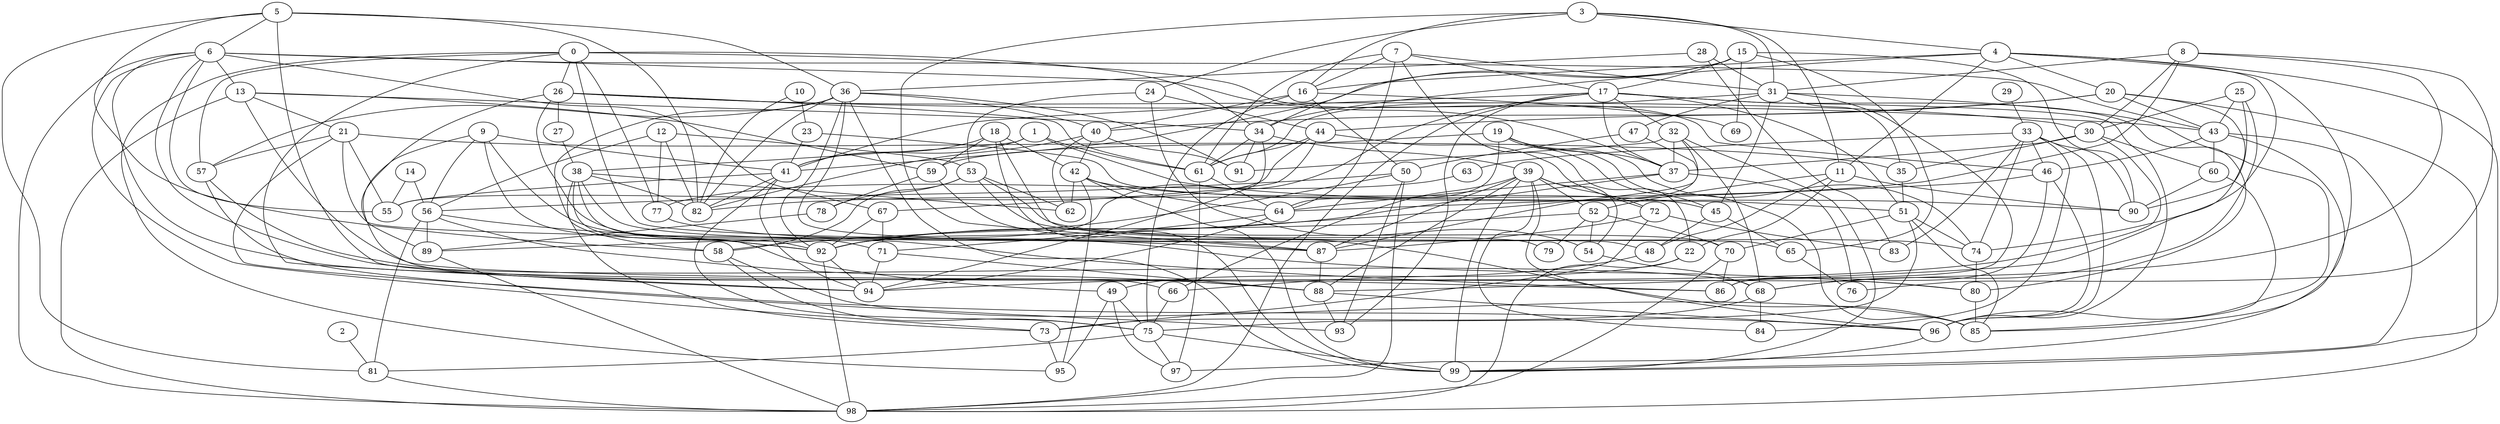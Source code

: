 strict graph "gnp_random_graph(100,0.06)" {
0;
1;
2;
3;
4;
5;
6;
7;
8;
9;
10;
11;
12;
13;
14;
15;
16;
17;
18;
19;
20;
21;
22;
23;
24;
25;
26;
27;
28;
29;
30;
31;
32;
33;
34;
35;
36;
37;
38;
39;
40;
41;
42;
43;
44;
45;
46;
47;
48;
49;
50;
51;
52;
53;
54;
55;
56;
57;
58;
59;
60;
61;
62;
63;
64;
65;
66;
67;
68;
69;
70;
71;
72;
73;
74;
75;
76;
77;
78;
79;
80;
81;
82;
83;
84;
85;
86;
87;
88;
89;
90;
91;
92;
93;
94;
95;
96;
97;
98;
99;
0 -- 34  [is_available=True, prob="0.300419163423"];
0 -- 77  [is_available=True, prob="1.0"];
0 -- 46  [is_available=True, prob="0.491930302341"];
0 -- 87  [is_available=True, prob="0.932784147365"];
0 -- 57  [is_available=True, prob="0.780399444537"];
0 -- 26  [is_available=True, prob="0.0435175105767"];
0 -- 94  [is_available=True, prob="1.0"];
0 -- 95  [is_available=True, prob="0.144201915289"];
1 -- 41  [is_available=True, prob="0.0539811568972"];
1 -- 90  [is_available=True, prob="0.447926101664"];
1 -- 61  [is_available=True, prob="0.77635026308"];
1 -- 38  [is_available=True, prob="0.593437796501"];
2 -- 81  [is_available=True, prob="1.0"];
3 -- 4  [is_available=True, prob="0.776824629069"];
3 -- 11  [is_available=True, prob="0.0459439094756"];
3 -- 16  [is_available=True, prob="0.199593453107"];
3 -- 87  [is_available=True, prob="0.970098106241"];
3 -- 24  [is_available=True, prob="1.0"];
3 -- 31  [is_available=True, prob="0.191697457527"];
4 -- 34  [is_available=True, prob="0.429767069798"];
4 -- 74  [is_available=True, prob="0.933391262649"];
4 -- 11  [is_available=True, prob="0.0577970512819"];
4 -- 16  [is_available=True, prob="0.702764859"];
4 -- 99  [is_available=True, prob="0.642479709393"];
4 -- 20  [is_available=True, prob="0.760151673147"];
4 -- 85  [is_available=True, prob="1.0"];
5 -- 36  [is_available=True, prob="0.28893972118"];
5 -- 6  [is_available=True, prob="0.37832710817"];
5 -- 81  [is_available=True, prob="1.0"];
5 -- 82  [is_available=True, prob="1.0"];
5 -- 58  [is_available=True, prob="0.724771916059"];
5 -- 94  [is_available=True, prob="0.42816955481"];
6 -- 98  [is_available=True, prob="0.835216656367"];
6 -- 67  [is_available=True, prob="0.50025806558"];
6 -- 68  [is_available=True, prob="1.0"];
6 -- 37  [is_available=True, prob="0.346172779353"];
6 -- 73  [is_available=True, prob="0.572072462751"];
6 -- 43  [is_available=True, prob="0.990860168865"];
6 -- 13  [is_available=True, prob="0.0804927409915"];
6 -- 86  [is_available=True, prob="0.557780124061"];
6 -- 55  [is_available=True, prob="0.163620821541"];
7 -- 64  [is_available=True, prob="0.217811770325"];
7 -- 16  [is_available=True, prob="0.548579420262"];
7 -- 17  [is_available=True, prob="0.482353221674"];
7 -- 22  [is_available=True, prob="0.239681067195"];
7 -- 61  [is_available=True, prob="0.769031619102"];
7 -- 31  [is_available=True, prob="1.0"];
8 -- 76  [is_available=True, prob="0.636019370399"];
8 -- 82  [is_available=True, prob="0.837737528328"];
8 -- 68  [is_available=True, prob="1.0"];
8 -- 30  [is_available=True, prob="0.887215320718"];
8 -- 31  [is_available=True, prob="1.0"];
9 -- 56  [is_available=True, prob="0.183356069915"];
9 -- 41  [is_available=True, prob="0.346174643441"];
9 -- 66  [is_available=True, prob="0.87560854989"];
9 -- 92  [is_available=True, prob="1.0"];
9 -- 71  [is_available=True, prob="0.703918184301"];
10 -- 82  [is_available=True, prob="0.912795792037"];
10 -- 23  [is_available=True, prob="1.0"];
11 -- 48  [is_available=True, prob="0.562709096632"];
11 -- 52  [is_available=True, prob="0.556784315398"];
11 -- 22  [is_available=True, prob="0.966025090105"];
11 -- 90  [is_available=True, prob="0.161706159001"];
12 -- 56  [is_available=True, prob="0.56035071668"];
12 -- 82  [is_available=True, prob="0.0663232482912"];
12 -- 53  [is_available=True, prob="1.0"];
12 -- 77  [is_available=True, prob="1.0"];
13 -- 98  [is_available=True, prob="0.145122898841"];
13 -- 34  [is_available=True, prob="0.56842735495"];
13 -- 80  [is_available=True, prob="0.247854065311"];
13 -- 21  [is_available=True, prob="0.132631120403"];
13 -- 59  [is_available=True, prob="0.753517093588"];
14 -- 56  [is_available=True, prob="0.962703417786"];
14 -- 55  [is_available=True, prob="0.133441984005"];
15 -- 65  [is_available=True, prob="0.662347935329"];
15 -- 34  [is_available=True, prob="1.0"];
15 -- 69  [is_available=True, prob="0.389809224593"];
15 -- 41  [is_available=True, prob="0.662628907166"];
15 -- 17  [is_available=True, prob="1.0"];
15 -- 90  [is_available=True, prob="0.378136851944"];
16 -- 69  [is_available=True, prob="0.405394628481"];
16 -- 40  [is_available=True, prob="0.380642853061"];
16 -- 75  [is_available=True, prob="1.0"];
16 -- 50  [is_available=True, prob="0.4813196502"];
17 -- 32  [is_available=True, prob="1.0"];
17 -- 96  [is_available=True, prob="1.0"];
17 -- 98  [is_available=True, prob="0.0789628934831"];
17 -- 37  [is_available=True, prob="1.0"];
17 -- 41  [is_available=True, prob="0.0669882515819"];
17 -- 80  [is_available=True, prob="0.961832379983"];
17 -- 51  [is_available=True, prob="0.25984262098"];
17 -- 92  [is_available=True, prob="0.944627195086"];
17 -- 93  [is_available=True, prob="0.36865553969"];
18 -- 99  [is_available=True, prob="1.0"];
18 -- 41  [is_available=True, prob="0.581793635312"];
18 -- 42  [is_available=True, prob="0.752279294555"];
18 -- 59  [is_available=True, prob="0.194724112706"];
18 -- 79  [is_available=True, prob="1.0"];
19 -- 64  [is_available=True, prob="0.677640330641"];
19 -- 37  [is_available=True, prob="1.0"];
19 -- 74  [is_available=True, prob="0.706359134558"];
19 -- 45  [is_available=True, prob="0.946950356138"];
19 -- 85  [is_available=True, prob="0.557365771523"];
19 -- 59  [is_available=True, prob="0.776645574459"];
20 -- 98  [is_available=True, prob="0.427732157517"];
20 -- 40  [is_available=True, prob="0.465919357266"];
20 -- 43  [is_available=True, prob="0.108635418243"];
20 -- 44  [is_available=True, prob="0.553843193792"];
20 -- 88  [is_available=True, prob="0.34235019824"];
21 -- 96  [is_available=True, prob="0.929868785544"];
21 -- 65  [is_available=True, prob="1.0"];
21 -- 35  [is_available=True, prob="0.864306977523"];
21 -- 55  [is_available=True, prob="0.255047816594"];
21 -- 57  [is_available=True, prob="0.994939110712"];
22 -- 49  [is_available=True, prob="1.0"];
22 -- 98  [is_available=True, prob="0.229515303286"];
23 -- 41  [is_available=True, prob="1.0"];
23 -- 51  [is_available=True, prob="0.350344577709"];
24 -- 44  [is_available=True, prob="1.0"];
24 -- 53  [is_available=True, prob="1.0"];
24 -- 54  [is_available=True, prob="0.576343128022"];
25 -- 90  [is_available=True, prob="0.191807288659"];
25 -- 43  [is_available=True, prob="0.226734850796"];
25 -- 68  [is_available=True, prob="0.365747157773"];
25 -- 30  [is_available=True, prob="1.0"];
26 -- 43  [is_available=True, prob="1.0"];
26 -- 86  [is_available=True, prob="0.612077203476"];
26 -- 89  [is_available=True, prob="0.125691841216"];
26 -- 27  [is_available=True, prob="1.0"];
26 -- 61  [is_available=True, prob="0.794041781272"];
26 -- 30  [is_available=True, prob="0.841395146653"];
27 -- 38  [is_available=True, prob="0.230244835531"];
28 -- 83  [is_available=True, prob="0.0253054124768"];
28 -- 36  [is_available=True, prob="1.0"];
28 -- 31  [is_available=True, prob="0.718539377152"];
29 -- 33  [is_available=True, prob="0.713593186471"];
30 -- 35  [is_available=True, prob="0.494824796933"];
30 -- 37  [is_available=True, prob="0.453775965801"];
30 -- 60  [is_available=True, prob="1.0"];
30 -- 94  [is_available=True, prob="0.458890912338"];
31 -- 96  [is_available=True, prob="0.745088318074"];
31 -- 35  [is_available=True, prob="0.594509146361"];
31 -- 45  [is_available=True, prob="0.599003329402"];
31 -- 47  [is_available=True, prob="0.499740240559"];
31 -- 86  [is_available=True, prob="0.404579568488"];
31 -- 61  [is_available=True, prob="0.669289278891"];
32 -- 99  [is_available=True, prob="0.447411895202"];
32 -- 68  [is_available=True, prob="0.775960488496"];
32 -- 37  [is_available=True, prob="0.46206221772"];
32 -- 89  [is_available=True, prob="1.0"];
32 -- 91  [is_available=True, prob="0.324507005391"];
33 -- 96  [is_available=True, prob="0.463127996582"];
33 -- 74  [is_available=True, prob="0.948399028201"];
33 -- 46  [is_available=True, prob="0.270968363754"];
33 -- 83  [is_available=True, prob="0.599422614759"];
33 -- 84  [is_available=True, prob="0.268613546109"];
33 -- 90  [is_available=True, prob="0.910485260045"];
33 -- 63  [is_available=True, prob="0.419936660531"];
34 -- 39  [is_available=True, prob="0.767513150837"];
34 -- 91  [is_available=True, prob="1.0"];
34 -- 61  [is_available=True, prob="1.0"];
34 -- 94  [is_available=True, prob="0.76234704135"];
35 -- 51  [is_available=True, prob="0.269400213853"];
36 -- 99  [is_available=True, prob="0.0586636517426"];
36 -- 40  [is_available=True, prob="0.191850223578"];
36 -- 92  [is_available=True, prob="0.983351399508"];
36 -- 48  [is_available=True, prob="0.135217331414"];
36 -- 82  [is_available=True, prob="1.0"];
36 -- 57  [is_available=True, prob="0.504433852207"];
36 -- 58  [is_available=True, prob="0.786660115361"];
36 -- 91  [is_available=True, prob="0.680117711484"];
37 -- 64  [is_available=True, prob="0.192911770452"];
37 -- 76  [is_available=True, prob="0.165000142671"];
37 -- 92  [is_available=True, prob="0.7647352305"];
38 -- 73  [is_available=True, prob="1.0"];
38 -- 80  [is_available=True, prob="0.248222047862"];
38 -- 49  [is_available=True, prob="0.0118162410185"];
38 -- 82  [is_available=True, prob="0.179045912314"];
38 -- 92  [is_available=True, prob="0.847048863907"];
38 -- 62  [is_available=True, prob="1.0"];
39 -- 96  [is_available=True, prob="1.0"];
39 -- 99  [is_available=True, prob="0.0989888350597"];
39 -- 72  [is_available=True, prob="0.148658536371"];
39 -- 66  [is_available=True, prob="0.250074721488"];
39 -- 84  [is_available=True, prob="0.312967808271"];
39 -- 54  [is_available=True, prob="0.301011984162"];
39 -- 87  [is_available=True, prob="0.581824182155"];
39 -- 88  [is_available=True, prob="0.674307741612"];
39 -- 52  [is_available=True, prob="0.884408673398"];
40 -- 42  [is_available=True, prob="0.244110236901"];
40 -- 82  [is_available=True, prob="0.776279024985"];
40 -- 91  [is_available=True, prob="1.0"];
40 -- 62  [is_available=True, prob="0.498076286356"];
41 -- 75  [is_available=True, prob="1.0"];
41 -- 55  [is_available=True, prob="0.64319039375"];
41 -- 82  [is_available=True, prob="0.375815219176"];
41 -- 94  [is_available=True, prob="1.0"];
42 -- 64  [is_available=True, prob="0.58415355065"];
42 -- 99  [is_available=True, prob="0.374081769756"];
42 -- 45  [is_available=True, prob="0.312125988124"];
42 -- 62  [is_available=True, prob="0.803951989325"];
42 -- 95  [is_available=True, prob="0.0685607937034"];
43 -- 97  [is_available=True, prob="0.848669078471"];
43 -- 99  [is_available=True, prob="0.851885726374"];
43 -- 46  [is_available=True, prob="0.0405401070112"];
43 -- 60  [is_available=True, prob="0.388340697362"];
44 -- 67  [is_available=True, prob="0.0934799132113"];
44 -- 72  [is_available=True, prob="1.0"];
44 -- 55  [is_available=True, prob="0.139216589717"];
44 -- 61  [is_available=True, prob="0.666574954268"];
45 -- 48  [is_available=True, prob="0.598732280972"];
45 -- 65  [is_available=True, prob="0.74498830847"];
46 -- 64  [is_available=True, prob="0.328472447866"];
46 -- 96  [is_available=True, prob="0.533671056459"];
46 -- 86  [is_available=True, prob="0.97008875391"];
47 -- 50  [is_available=True, prob="1.0"];
47 -- 87  [is_available=True, prob="0.969459225279"];
48 -- 66  [is_available=True, prob="0.121403230027"];
49 -- 97  [is_available=True, prob="1.0"];
49 -- 75  [is_available=True, prob="0.851882817457"];
49 -- 95  [is_available=True, prob="0.695681344203"];
50 -- 98  [is_available=True, prob="0.879613159735"];
50 -- 56  [is_available=True, prob="0.176450215458"];
50 -- 92  [is_available=True, prob="0.389178306461"];
50 -- 93  [is_available=True, prob="0.927477609308"];
51 -- 70  [is_available=True, prob="1.0"];
51 -- 74  [is_available=True, prob="0.632670239683"];
51 -- 75  [is_available=True, prob="0.673587996244"];
51 -- 85  [is_available=True, prob="0.661051115712"];
52 -- 70  [is_available=True, prob="1.0"];
52 -- 79  [is_available=True, prob="1.0"];
52 -- 54  [is_available=True, prob="0.866831280318"];
52 -- 58  [is_available=True, prob="0.898814970141"];
53 -- 70  [is_available=True, prob="1.0"];
53 -- 74  [is_available=True, prob="1.0"];
53 -- 78  [is_available=True, prob="0.924316320242"];
53 -- 58  [is_available=True, prob="0.530259253929"];
53 -- 62  [is_available=True, prob="0.289500392716"];
54 -- 68  [is_available=True, prob="1.0"];
56 -- 81  [is_available=True, prob="0.150376549201"];
56 -- 88  [is_available=True, prob="1.0"];
56 -- 89  [is_available=True, prob="1.0"];
56 -- 92  [is_available=True, prob="0.576362706906"];
57 -- 88  [is_available=True, prob="1.0"];
57 -- 93  [is_available=True, prob="0.363191499372"];
58 -- 75  [is_available=True, prob="0.228900388494"];
58 -- 85  [is_available=True, prob="1.0"];
59 -- 78  [is_available=True, prob="0.00605596062306"];
59 -- 85  [is_available=True, prob="0.819194204929"];
60 -- 90  [is_available=True, prob="0.324213108272"];
60 -- 85  [is_available=True, prob="1.0"];
61 -- 64  [is_available=True, prob="0.522279482981"];
61 -- 97  [is_available=True, prob="0.342378769934"];
63 -- 77  [is_available=True, prob="0.594262876141"];
64 -- 71  [is_available=True, prob="0.000483468981984"];
64 -- 94  [is_available=True, prob="0.247057804895"];
65 -- 76  [is_available=True, prob="1.0"];
66 -- 75  [is_available=True, prob="0.469272495187"];
67 -- 92  [is_available=True, prob="0.878671490936"];
67 -- 71  [is_available=True, prob="0.546109302494"];
68 -- 73  [is_available=True, prob="0.370041071137"];
68 -- 84  [is_available=True, prob="0.802721271562"];
70 -- 98  [is_available=True, prob="0.345570655932"];
70 -- 86  [is_available=True, prob="0.0532477766132"];
71 -- 94  [is_available=True, prob="1.0"];
71 -- 88  [is_available=True, prob="0.505945844232"];
72 -- 73  [is_available=True, prob="0.444767509636"];
72 -- 87  [is_available=True, prob="1.0"];
72 -- 83  [is_available=True, prob="0.662421345954"];
73 -- 95  [is_available=True, prob="0.951163291848"];
74 -- 80  [is_available=True, prob="0.93684091934"];
75 -- 97  [is_available=True, prob="0.724468395493"];
75 -- 99  [is_available=True, prob="1.0"];
75 -- 81  [is_available=True, prob="0.894210731098"];
77 -- 87  [is_available=True, prob="0.480433094189"];
78 -- 89  [is_available=True, prob="0.453529840039"];
80 -- 85  [is_available=True, prob="0.830274887945"];
81 -- 98  [is_available=True, prob="0.637786925629"];
87 -- 88  [is_available=True, prob="0.50897777461"];
88 -- 96  [is_available=True, prob="1.0"];
88 -- 93  [is_available=True, prob="0.140869059351"];
89 -- 98  [is_available=True, prob="0.31229629335"];
92 -- 98  [is_available=True, prob="1.0"];
92 -- 94  [is_available=True, prob="0.175848993773"];
96 -- 99  [is_available=True, prob="1.0"];
}
